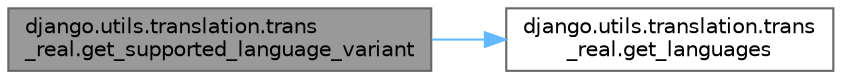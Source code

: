 digraph "django.utils.translation.trans_real.get_supported_language_variant"
{
 // LATEX_PDF_SIZE
  bgcolor="transparent";
  edge [fontname=Helvetica,fontsize=10,labelfontname=Helvetica,labelfontsize=10];
  node [fontname=Helvetica,fontsize=10,shape=box,height=0.2,width=0.4];
  rankdir="LR";
  Node1 [id="Node000001",label="django.utils.translation.trans\l_real.get_supported_language_variant",height=0.2,width=0.4,color="gray40", fillcolor="grey60", style="filled", fontcolor="black",tooltip=" "];
  Node1 -> Node2 [id="edge1_Node000001_Node000002",color="steelblue1",style="solid",tooltip=" "];
  Node2 [id="Node000002",label="django.utils.translation.trans\l_real.get_languages",height=0.2,width=0.4,color="grey40", fillcolor="white", style="filled",URL="$namespacedjango_1_1utils_1_1translation_1_1trans__real.html#ac68f0c772969540a4ca3cee4384f1f1e",tooltip=" "];
}
